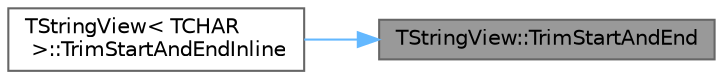 digraph "TStringView::TrimStartAndEnd"
{
 // INTERACTIVE_SVG=YES
 // LATEX_PDF_SIZE
  bgcolor="transparent";
  edge [fontname=Helvetica,fontsize=10,labelfontname=Helvetica,labelfontsize=10];
  node [fontname=Helvetica,fontsize=10,shape=box,height=0.2,width=0.4];
  rankdir="RL";
  Node1 [id="Node000001",label="TStringView::TrimStartAndEnd",height=0.2,width=0.4,color="gray40", fillcolor="grey60", style="filled", fontcolor="black",tooltip="Returns the middle part of the view between any whitespace at the start and end."];
  Node1 -> Node2 [id="edge1_Node000001_Node000002",dir="back",color="steelblue1",style="solid",tooltip=" "];
  Node2 [id="Node000002",label="TStringView\< TCHAR\l \>::TrimStartAndEndInline",height=0.2,width=0.4,color="grey40", fillcolor="white", style="filled",URL="$dd/dbe/classTStringView.html#a977ef66b22914e268349057e2c886882",tooltip=" "];
}
